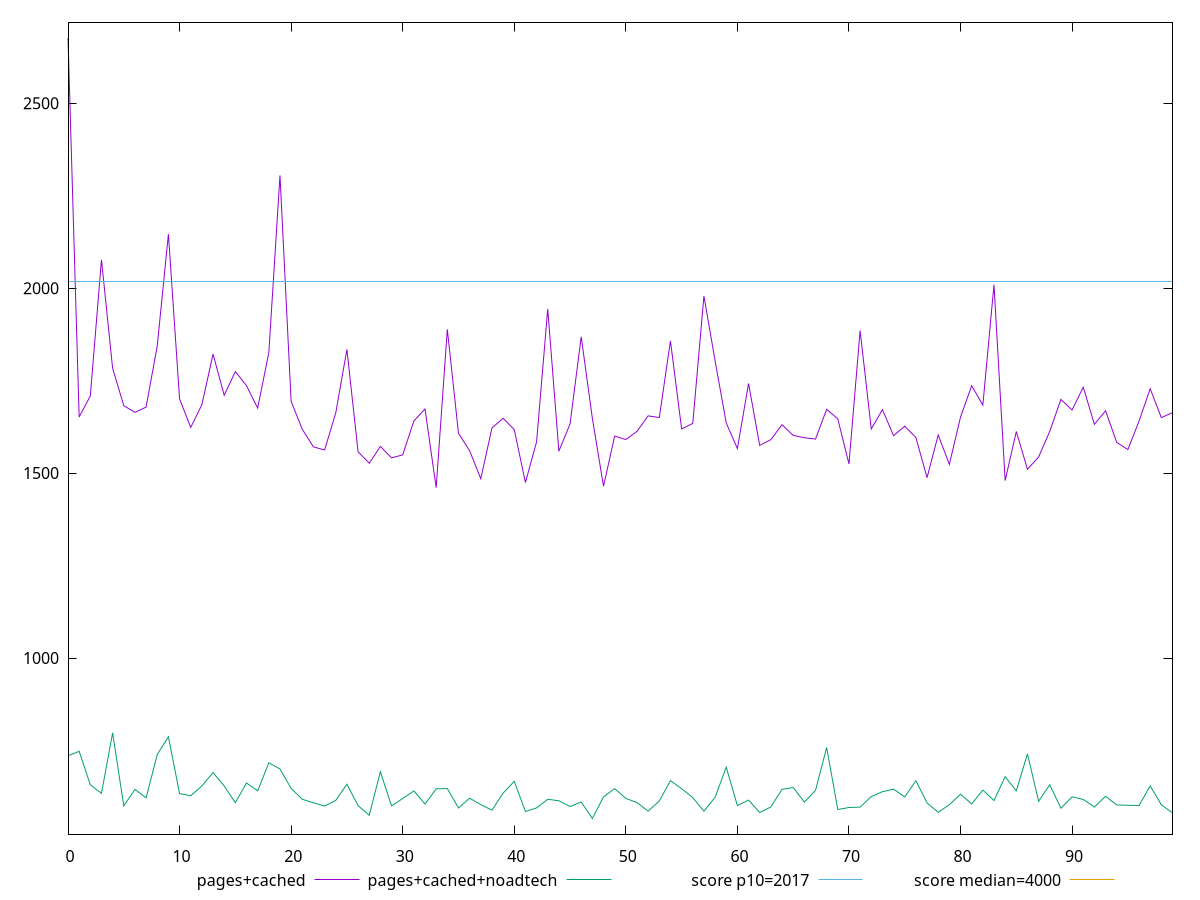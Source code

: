reset

$pagesCached <<EOF
0 2676.5119999999997
1 1651.6560000000018
2 1708.672000000001
3 2076.8120000000035
4 1783.1920000000005
5 1682.4360000000013
6 1664.264000000001
7 1678.4240000000016
8 1844.0399999999995
9 2145.9799999999987
10 1700.644000000002
11 1623.5560000000016
12 1684.8480000000013
13 1821.8400000000026
14 1710.5880000000013
15 1774.420000000002
16 1736.436000000001
17 1675.6920000000018
18 1825.4800000000027
19 2304.7839999999956
20 1694.1560000000009
21 1618.5280000000016
22 1571.0040000000015
23 1562.4840000000002
24 1662.7840000000017
25 1834.3719999999996
26 1557.768
27 1526.6760000000013
28 1572.252
29 1541.3519999999996
30 1549.280000000003
31 1640.820000000001
32 1673.4120000000003
33 1460.5519999999988
34 1888.5720000000008
35 1607.8560000000007
36 1560.5760000000002
37 1484.7000000000003
38 1622.1160000000018
39 1648.2880000000014
40 1617.5840000000005
41 1474.5560000000019
42 1584.2880000000007
43 1943.684000000001
44 1559.2920000000001
45 1632.8920000000023
46 1868.7200000000016
47 1648.1560000000015
48 1464.4560000000004
49 1600.2560000000017
50 1590.748000000001
51 1612.8560000000027
52 1654.7880000000023
53 1650.3240000000017
54 1857.368000000003
55 1619.5439999999999
56 1634.2680000000016
57 1978.9280000000008
58 1803.5080000000028
59 1635.6199999999994
60 1566.4000000000024
61 1742.112000000002
62 1575.0439999999999
63 1590.4840000000017
64 1630.904000000002
65 1602.052000000001
66 1595.6720000000023
67 1592.0439999999994
68 1672.4880000000016
69 1646.5640000000008
70 1524.7440000000022
71 1885.224
72 1619.4080000000022
73 1671.5400000000016
74 1601.1960000000004
75 1626.7720000000027
76 1596.1559999999993
77 1487.711999999999
78 1603.1800000000005
79 1523.560000000001
80 1651.5159999999994
81 1736.2400000000039
82 1683.8880000000004
83 2009.2720000000002
84 1479.799999999999
85 1612.5560000000005
86 1510.34
87 1543.7320000000016
88 1613.0600000000013
89 1699.3280000000004
90 1670.6840000000013
91 1732.356000000002
92 1631.8960000000009
93 1668.5279999999996
94 1583.0840000000005
95 1563.6680000000001
96 1640.4360000000006
97 1728.176000000001
98 1649.9800000000007
99 1663.6320000000012
EOF

$pagesCachedNoadtech <<EOF
0 735.836000000001
1 748.0560000000008
2 657.3120000000009
3 634.3360000000007
4 797.7280000000011
5 600.3800000000006
6 645.1360000000004
7 622.0360000000005
8 739.3840000000008
9 787.3040000000008
10 633.5640000000008
11 627.9560000000007
12 654.228000000001
13 690.4840000000008
14 654.0760000000005
15 609.1040000000003
16 662.344000000001
17 640.9200000000004
18 716.8360000000007
19 700.3320000000008
20 647.4480000000004
21 618.3160000000005
22 608.7160000000008
23 599.9720000000005
24 615.3040000000004
25 658.9760000000009
26 601.1520000000004
27 575.0040000000008
28 692.6760000000005
29 600.4520000000002
30 620.3600000000006
31 640.8000000000006
32 605.300000000001
33 646.3400000000004
34 647.3760000000005
35 594.7880000000006
36 621.1160000000004
37 603.9000000000005
38 588.8399999999998
39 634.8680000000004
40 666.8240000000002
41 585.1440000000003
42 595.0080000000007
43 618.2519999999996
44 614.2880000000011
45 598.6480000000004
46 610.8960000000003
47 566.2560000000005
48 624.9400000000009
49 646.8960000000012
50 620.5960000000007
51 609.3640000000003
52 586.3040000000003
53 613.680000000001
54 668.6840000000008
55 646.8440000000007
56 622.9880000000006
57 585.9280000000009
58 623.6120000000008
59 704.9520000000003
60 601.2840000000014
61 616.0440000000002
62 582.5080000000007
63 597.5720000000003
64 645.0600000000001
65 650.0840000000007
66 610.7480000000006
67 642.1720000000004
68 758.1680000000006
69 590.5640000000001
70 596.0880000000005
71 597.0760000000002
72 625.7000000000006
73 638.7320000000009
74 645.6160000000002
75 624.7320000000007
76 668.4200000000012
77 608.3720000000006
78 583.0960000000002
79 603.5400000000011
80 632.0800000000004
81 605.7760000000004
82 643.1760000000006
83 614.8320000000002
84 679.3960000000002
85 641.0840000000007
86 741.1040000000012
87 612.8280000000007
88 657.4760000000008
89 594.0840000000002
90 624.8880000000008
91 617.7920000000009
92 597.3200000000004
93 626.3440000000007
94 603.0560000000006
95 602.024
96 601.4800000000001
97 654.3560000000008
98 603.5800000000008
99 581.1920000000006
EOF

set key outside below
set xrange [0:99]
set yrange [524.0508800000006:2718.71712]
set trange [524.0508800000006:2718.71712]
set terminal svg size 640, 520 enhanced background rgb 'white'
set output "report_00026_2021-02-22T21:38:55.199Z/mainthread-work-breakdown/comparison/line/1_vs_2.svg"

plot $pagesCached title "pages+cached" with line, \
     $pagesCachedNoadtech title "pages+cached+noadtech" with line, \
     2017 title "score p10=2017", \
     4000 title "score median=4000"

reset
